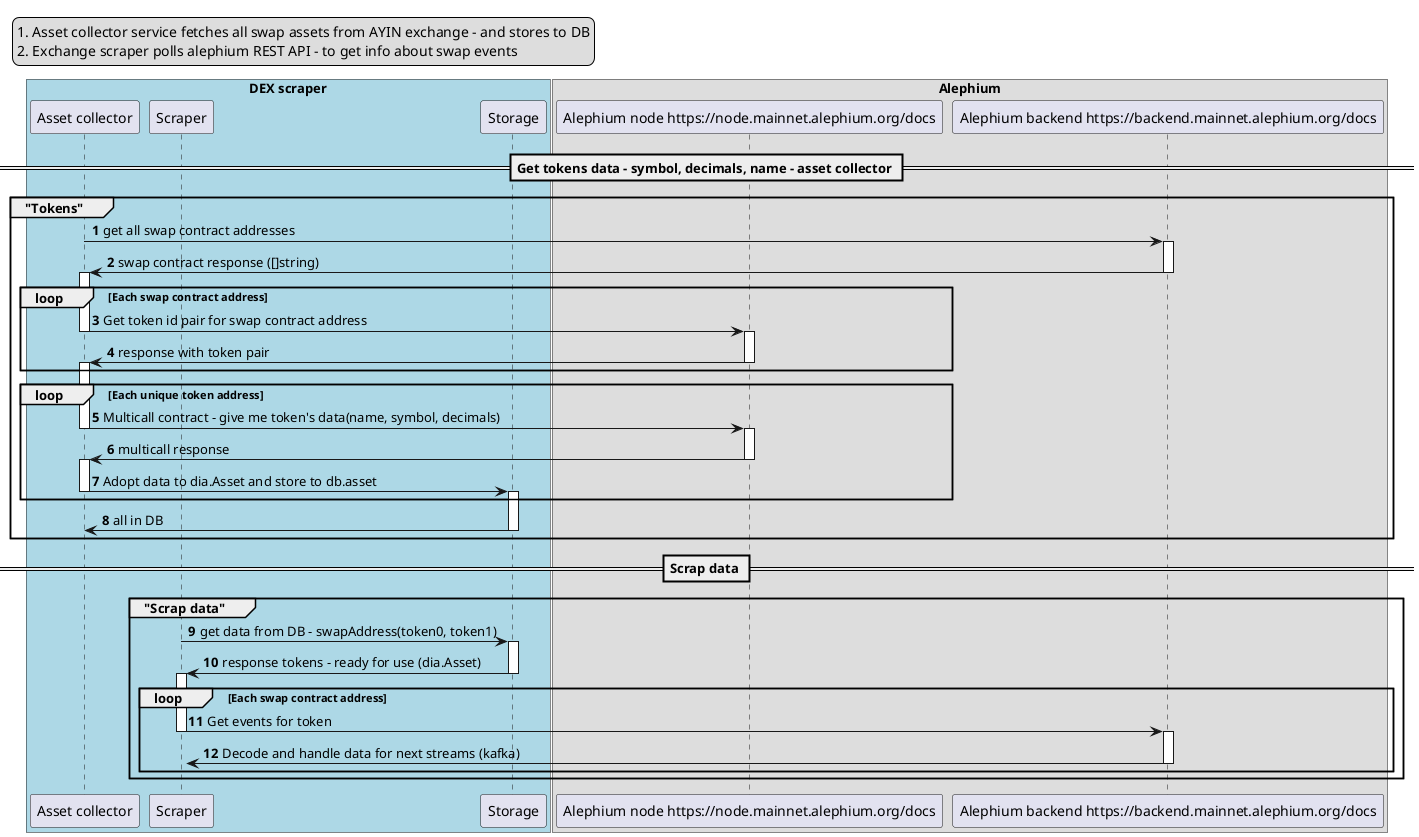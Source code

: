 @startuml

legend top left
  1. Asset collector service fetches all swap assets from AYIN exchange - and stores to DB
  2. Exchange scraper polls alephium REST API - to get info about swap events
end legend

box "DEX scraper" #LightBlue
participant "Asset collector" as assetCollector
participant "Scraper" as scraper
participant "Storage" as storage
end box

box Alephium
participant "Alephium node https://node.mainnet.alephium.org/docs" as anode
participant "Alephium backend https://backend.mainnet.alephium.org/docs" as abackend
end box

== Get tokens data - symbol, decimals, name - asset collector ==

group "Tokens"

autonumber
assetCollector -> abackend++: get all swap contract addresses
abackend -> assetCollector--++: swap contract response ([]string)
loop Each swap contract address
  assetCollector -> anode--++: Get token id pair for swap contract address
  anode ->  assetCollector--++: response with token pair
end

loop Each unique token address
  assetCollector -> anode--++: Multicall contract - give me token's data(name, symbol, decimals)
  anode -> assetCollector--++: multicall response
  assetCollector -> storage--++: Adopt data to dia.Asset and store to db.asset
end

storage -> assetCollector--: all in DB

deactivate assetCollector

end group


== Scrap data ==

group "Scrap data"

scraper -> storage--++: get data from DB - swapAddress(token0, token1)
storage -> scraper--++: response tokens - ready for use (dia.Asset)

loop Each swap contract address
  scraper -> abackend--++: Get events for token
  abackend -> scraper--++: Decode and handle data for next streams (kafka)
end     

end group

@enduml

